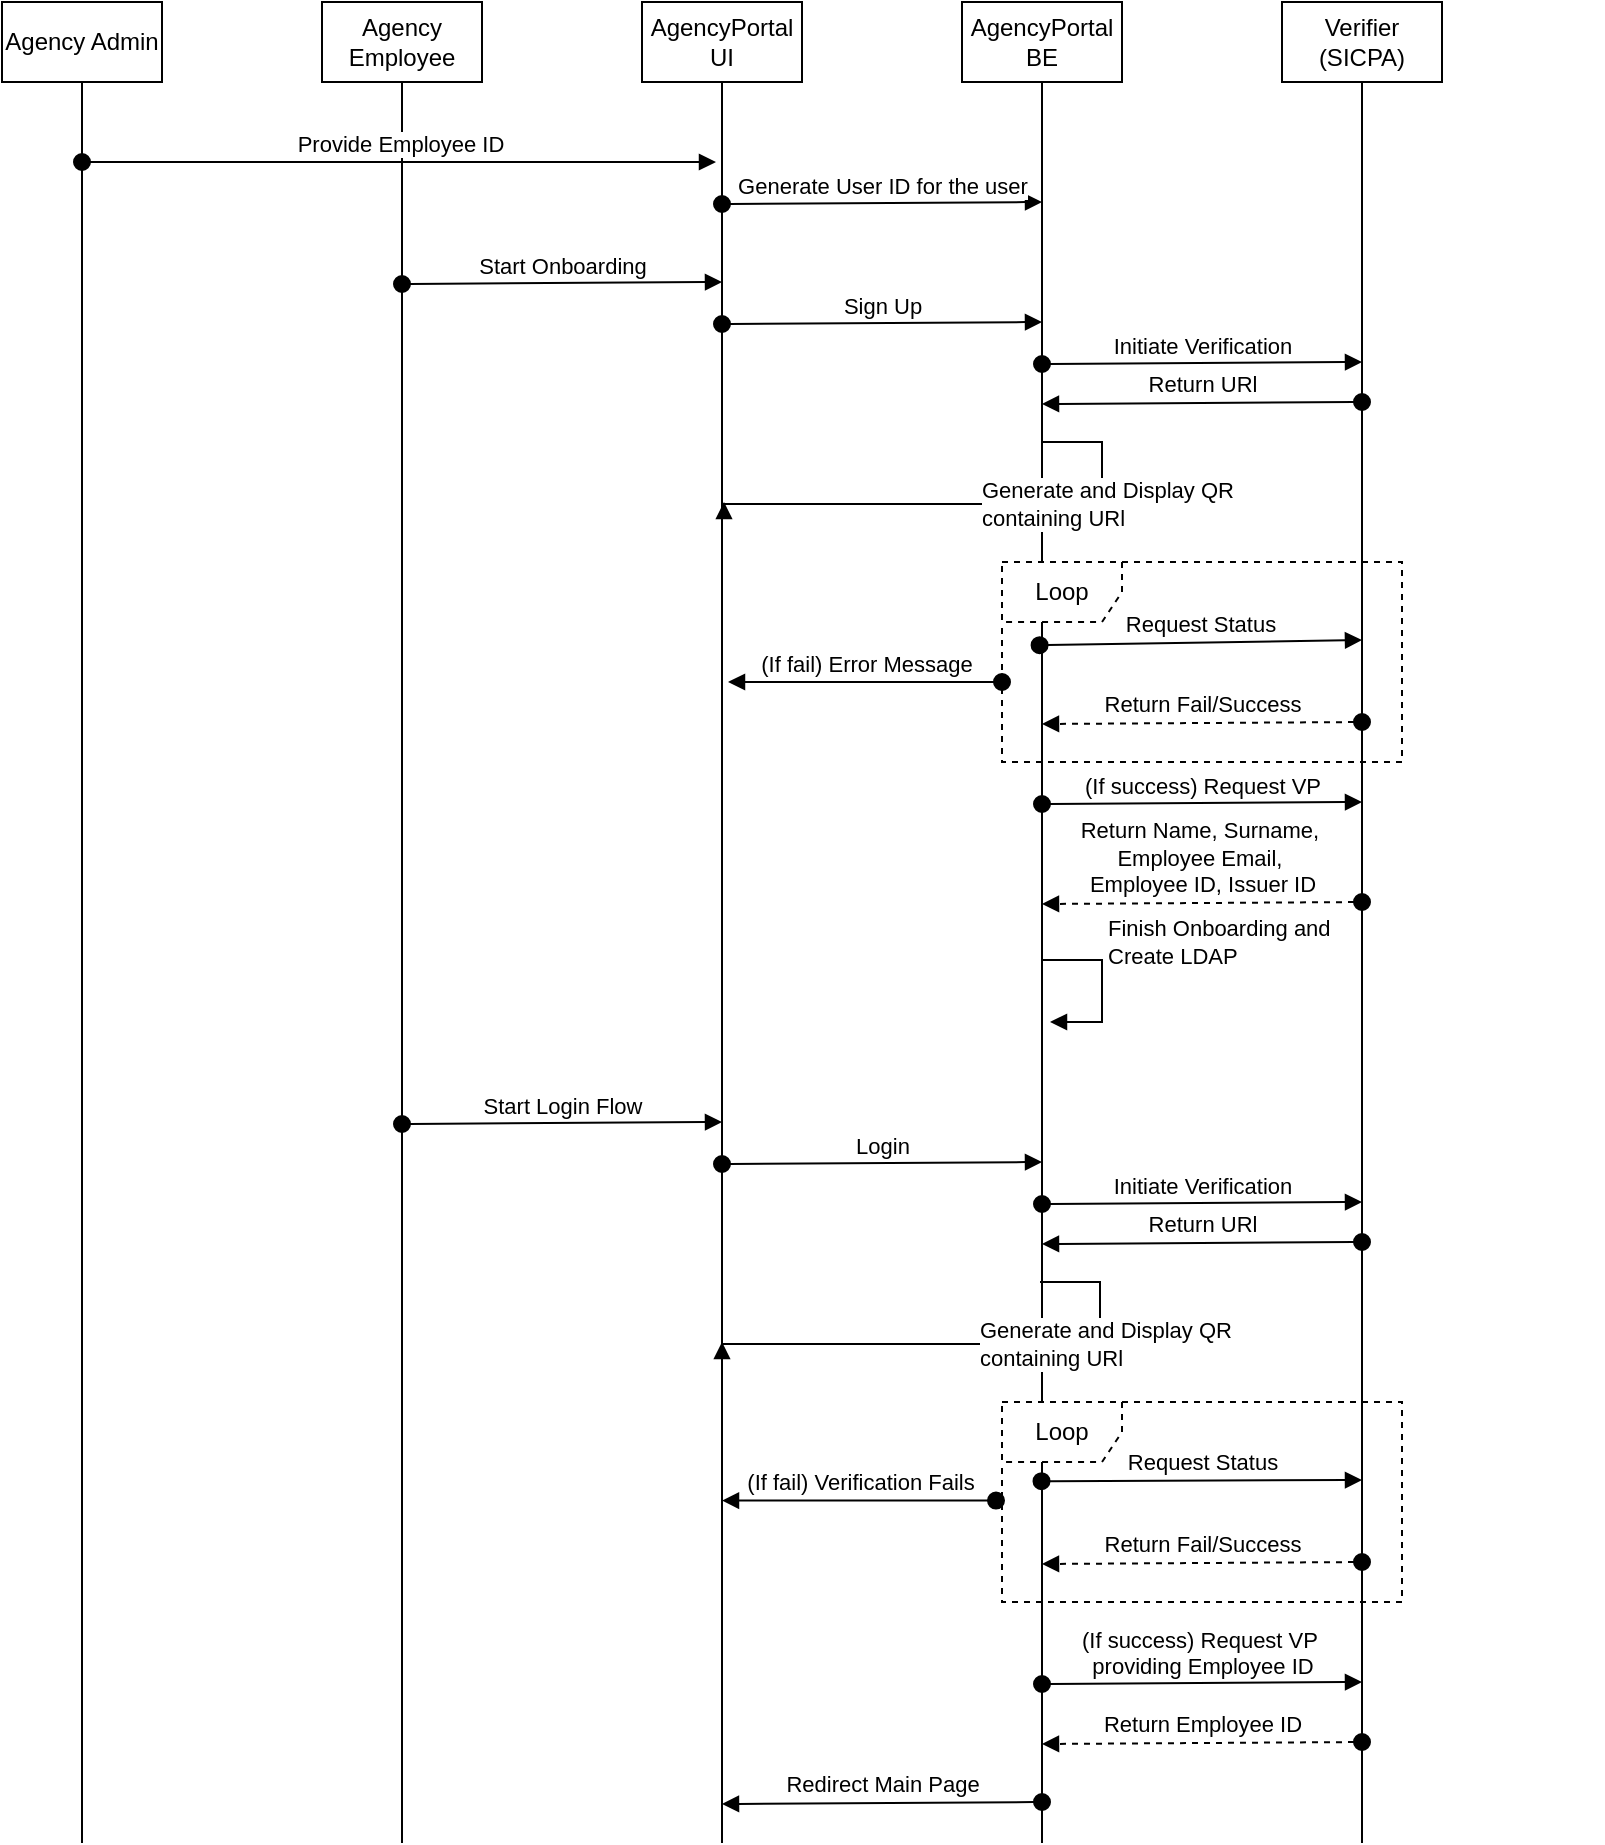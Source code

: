 <mxfile version="26.2.9">
  <diagram name="Page-1" id="H9g8HbJfNoffAiImlzmZ">
    <mxGraphModel dx="1126" dy="656" grid="1" gridSize="10" guides="1" tooltips="1" connect="1" arrows="1" fold="1" page="1" pageScale="1" pageWidth="850" pageHeight="1100" math="0" shadow="0">
      <root>
        <mxCell id="0" />
        <mxCell id="1" parent="0" />
        <mxCell id="jwc7gpU3zESPqbMmV-2L-1" value="Agency Admin" style="html=1;whiteSpace=wrap;" vertex="1" parent="1">
          <mxGeometry x="40" y="40" width="80" height="40" as="geometry" />
        </mxCell>
        <mxCell id="jwc7gpU3zESPqbMmV-2L-2" value="AgencyPortal UI" style="html=1;whiteSpace=wrap;" vertex="1" parent="1">
          <mxGeometry x="360" y="40" width="80" height="40" as="geometry" />
        </mxCell>
        <mxCell id="jwc7gpU3zESPqbMmV-2L-3" value="AgencyPortal BE" style="html=1;whiteSpace=wrap;" vertex="1" parent="1">
          <mxGeometry x="520" y="40" width="80" height="40" as="geometry" />
        </mxCell>
        <mxCell id="jwc7gpU3zESPqbMmV-2L-4" value="Verifier (SICPA)" style="html=1;whiteSpace=wrap;" vertex="1" parent="1">
          <mxGeometry x="680" y="40" width="80" height="40" as="geometry" />
        </mxCell>
        <mxCell id="jwc7gpU3zESPqbMmV-2L-5" value="Agency Employee" style="html=1;whiteSpace=wrap;" vertex="1" parent="1">
          <mxGeometry x="200" y="40" width="80" height="40" as="geometry" />
        </mxCell>
        <mxCell id="jwc7gpU3zESPqbMmV-2L-10" value="&lt;span style=&quot;color: rgba(0, 0, 0, 0); font-family: monospace; font-size: 0px; text-align: start; text-wrap-mode: nowrap;&quot;&gt;%3CmxGraphModel%3E%3Croot%3E%3CmxCell%20id%3D%220%22%2F%3E%3CmxCell%20id%3D%221%22%20parent%3D%220%22%2F%3E%3CmxCell%20id%3D%222%22%20value%3D%22%22%20style%3D%22group%3Bmovable%3D0%3Bresizable%3D0%3Brotatable%3D0%3Bdeletable%3D0%3Beditable%3D0%3Blocked%3D1%3Bconnectable%3D0%3B%22%20vertex%3D%221%22%20connectable%3D%220%22%20parent%3D%221%22%3E%3CmxGeometry%20x%3D%22380%22%20y%3D%22320%22%20width%3D%22360%22%20height%3D%22100%22%20as%3D%22geometry%22%2F%3E%3C%2FmxCell%3E%3CmxCell%20id%3D%223%22%20value%3D%22Loop%22%20style%3D%22shape%3DumlFrame%3BwhiteSpace%3Dwrap%3Bhtml%3D1%3BpointerEvents%3D0%3Bdashed%3D1%3B%22%20vertex%3D%221%22%20parent%3D%222%22%3E%3CmxGeometry%20width%3D%22360%22%20height%3D%22100%22%20as%3D%22geometry%22%2F%3E%3C%2FmxCell%3E%3CmxCell%20id%3D%224%22%20value%3D%22%26lt%3Bspan%20style%3D%26quot%3Btext-align%3A%20left%3B%26quot%3B%26gt%3BRequest%20Status%26lt%3B%2Fspan%26gt%3B%22%20style%3D%22html%3D1%3BverticalAlign%3Dbottom%3BstartArrow%3Doval%3BstartFill%3D1%3BendArrow%3Dblock%3BstartSize%3D8%3Bcurved%3D0%3Brounded%3D0%3B%22%20edge%3D%221%22%20parent%3D%222%22%3E%3CmxGeometry%20x%3D%220.001%22%20width%3D%2260%22%20relative%3D%221%22%20as%3D%22geometry%22%3E%3CmxPoint%20x%3D%22180%22%20y%3D%2240.33%22%20as%3D%22sourcePoint%22%2F%3E%3CmxPoint%20x%3D%22340%22%20y%3D%2239.33%22%20as%3D%22targetPoint%22%2F%3E%3CmxPoint%20as%3D%22offset%22%2F%3E%3C%2FmxGeometry%3E%3C%2FmxCell%3E%3CmxCell%20id%3D%225%22%20value%3D%22%26lt%3Bspan%20style%3D%26quot%3Btext-align%3A%20left%3B%26quot%3B%26gt%3BFail%26lt%3B%2Fspan%26gt%3B%22%20style%3D%22html%3D1%3BverticalAlign%3Dbottom%3BstartArrow%3Doval%3BstartFill%3D1%3BendArrow%3Dblock%3BstartSize%3D8%3Bcurved%3D0%3Brounded%3D0%3Bdashed%3D1%3B%22%20edge%3D%221%22%20parent%3D%222%22%3E%3CmxGeometry%20x%3D%220.001%22%20width%3D%2260%22%20relative%3D%221%22%20as%3D%22geometry%22%3E%3CmxPoint%20x%3D%22340%22%20y%3D%2260%22%20as%3D%22sourcePoint%22%2F%3E%3CmxPoint%20x%3D%22180%22%20y%3D%2261%22%20as%3D%22targetPoint%22%2F%3E%3CmxPoint%20as%3D%22offset%22%2F%3E%3C%2FmxGeometry%3E%3C%2FmxCell%3E%3CmxCell%20id%3D%226%22%20value%3D%22%26lt%3Bspan%20style%3D%26quot%3Btext-align%3A%20left%3B%26quot%3B%26gt%3BError%20Message%26lt%3B%2Fspan%26gt%3B%22%20style%3D%22html%3D1%3BverticalAlign%3Dbottom%3BstartArrow%3Doval%3BstartFill%3D1%3BendArrow%3Dblock%3BstartSize%3D8%3Bcurved%3D0%3Brounded%3D0%3B%22%20edge%3D%221%22%20parent%3D%222%22%3E%3CmxGeometry%20x%3D%220.001%22%20width%3D%2260%22%20relative%3D%221%22%20as%3D%22geometry%22%3E%3CmxPoint%20x%3D%22180%22%20y%3D%2260%22%20as%3D%22sourcePoint%22%2F%3E%3CmxPoint%20x%3D%2220%22%20y%3D%2261%22%20as%3D%22targetPoint%22%2F%3E%3CmxPoint%20as%3D%22offset%22%2F%3E%3C%2FmxGeometry%3E%3C%2FmxCell%3E%3CmxCell%20id%3D%227%22%20value%3D%22%26lt%3Bspan%20style%3D%26quot%3Btext-align%3A%20left%3B%26quot%3B%26gt%3BSuccess%26lt%3B%2Fspan%26gt%3B%22%20style%3D%22html%3D1%3BverticalAlign%3Dbottom%3BstartArrow%3Doval%3BstartFill%3D1%3BendArrow%3Dblock%3BstartSize%3D8%3Bcurved%3D0%3Brounded%3D0%3Bdashed%3D1%3B%22%20edge%3D%221%22%20parent%3D%222%22%3E%3CmxGeometry%20x%3D%220.001%22%20width%3D%2260%22%20relative%3D%221%22%20as%3D%22geometry%22%3E%3CmxPoint%20x%3D%22340%22%20y%3D%2280%22%20as%3D%22sourcePoint%22%2F%3E%3CmxPoint%20x%3D%22180%22%20y%3D%2281%22%20as%3D%22targetPoint%22%2F%3E%3CmxPoint%20as%3D%22offset%22%2F%3E%3C%2FmxGeometry%3E%3C%2FmxCell%3E%3C%2Froot%3E%3C%2FmxGraphModel%3E&lt;/span&gt;&lt;span style=&quot;color: rgba(0, 0, 0, 0); font-family: monospace; font-size: 0px; text-align: start; text-wrap-mode: nowrap;&quot;&gt;%3CmxGraphModel%3E%3Croot%3E%3CmxCell%20id%3D%220%22%2F%3E%3CmxCell%20id%3D%221%22%20parent%3D%220%22%2F%3E%3CmxCell%20id%3D%222%22%20value%3D%22%22%20style%3D%22group%3Bmovable%3D0%3Bresizable%3D0%3Brotatable%3D0%3Bdeletable%3D0%3Beditable%3D0%3Blocked%3D1%3Bconnectable%3D0%3B%22%20vertex%3D%221%22%20connectable%3D%220%22%20parent%3D%221%22%3E%3CmxGeometry%20x%3D%22380%22%20y%3D%22320%22%20width%3D%22360%22%20height%3D%22100%22%20as%3D%22geometry%22%2F%3E%3C%2FmxCell%3E%3CmxCell%20id%3D%223%22%20value%3D%22Loop%22%20style%3D%22shape%3DumlFrame%3BwhiteSpace%3Dwrap%3Bhtml%3D1%3BpointerEvents%3D0%3Bdashed%3D1%3B%22%20vertex%3D%221%22%20parent%3D%222%22%3E%3CmxGeometry%20width%3D%22360%22%20height%3D%22100%22%20as%3D%22geometry%22%2F%3E%3C%2FmxCell%3E%3CmxCell%20id%3D%224%22%20value%3D%22%26lt%3Bspan%20style%3D%26quot%3Btext-align%3A%20left%3B%26quot%3B%26gt%3BRequest%20Status%26lt%3B%2Fspan%26gt%3B%22%20style%3D%22html%3D1%3BverticalAlign%3Dbottom%3BstartArrow%3Doval%3BstartFill%3D1%3BendArrow%3Dblock%3BstartSize%3D8%3Bcurved%3D0%3Brounded%3D0%3B%22%20edge%3D%221%22%20parent%3D%222%22%3E%3CmxGeometry%20x%3D%220.001%22%20width%3D%2260%22%20relative%3D%221%22%20as%3D%22geometry%22%3E%3CmxPoint%20x%3D%22180%22%20y%3D%2240.33%22%20as%3D%22sourcePoint%22%2F%3E%3CmxPoint%20x%3D%22340%22%20y%3D%2239.33%22%20as%3D%22targetPoint%22%2F%3E%3CmxPoint%20as%3D%22offset%22%2F%3E%3C%2FmxGeometry%3E%3C%2FmxCell%3E%3CmxCell%20id%3D%225%22%20value%3D%22%26lt%3Bspan%20style%3D%26quot%3Btext-align%3A%20left%3B%26quot%3B%26gt%3BFail%26lt%3B%2Fspan%26gt%3B%22%20style%3D%22html%3D1%3BverticalAlign%3Dbottom%3BstartArrow%3Doval%3BstartFill%3D1%3BendArrow%3Dblock%3BstartSize%3D8%3Bcurved%3D0%3Brounded%3D0%3Bdashed%3D1%3B%22%20edge%3D%221%22%20parent%3D%222%22%3E%3CmxGeometry%20x%3D%220.001%22%20width%3D%2260%22%20relative%3D%221%22%20as%3D%22geometry%22%3E%3CmxPoint%20x%3D%22340%22%20y%3D%2260%22%20as%3D%22sourcePoint%22%2F%3E%3CmxPoint%20x%3D%22180%22%20y%3D%2261%22%20as%3D%22targetPoint%22%2F%3E%3CmxPoint%20as%3D%22offset%22%2F%3E%3C%2FmxGeometry%3E%3C%2FmxCell%3E%3CmxCell%20id%3D%226%22%20value%3D%22%26lt%3Bspan%20style%3D%26quot%3Btext-align%3A%20left%3B%26quot%3B%26gt%3BError%20Message%26lt%3B%2Fspan%26gt%3B%22%20style%3D%22html%3D1%3BverticalAlign%3Dbottom%3BstartArrow%3Doval%3BstartFill%3D1%3BendArrow%3Dblock%3BstartSize%3D8%3Bcurved%3D0%3Brounded%3D0%3B%22%20edge%3D%221%22%20parent%3D%222%22%3E%3CmxGeometry%20x%3D%220.001%22%20width%3D%2260%22%20relative%3D%221%22%20as%3D%22geometry%22%3E%3CmxPoint%20x%3D%22180%22%20y%3D%2260%22%20as%3D%22sourcePoint%22%2F%3E%3CmxPoint%20x%3D%2220%22%20y%3D%2261%22%20as%3D%22targetPoint%22%2F%3E%3CmxPoint%20as%3D%22offset%22%2F%3E%3C%2FmxGeometry%3E%3C%2FmxCell%3E%3CmxCell%20id%3D%227%22%20value%3D%22%26lt%3Bspan%20style%3D%26quot%3Btext-align%3A%20left%3B%26quot%3B%26gt%3BSuccess%26lt%3B%2Fspan%26gt%3B%22%20style%3D%22html%3D1%3BverticalAlign%3Dbottom%3BstartArrow%3Doval%3BstartFill%3D1%3BendArrow%3Dblock%3BstartSize%3D8%3Bcurved%3D0%3Brounded%3D0%3Bdashed%3D1%3B%22%20edge%3D%221%22%20parent%3D%222%22%3E%3CmxGeometry%20x%3D%220.001%22%20width%3D%2260%22%20relative%3D%221%22%20as%3D%22geometry%22%3E%3CmxPoint%20x%3D%22340%22%20y%3D%2280%22%20as%3D%22sourcePoint%22%2F%3E%3CmxPoint%20x%3D%22180%22%20y%3D%2281%22%20as%3D%22targetPoint%22%2F%3E%3CmxPoint%20as%3D%22offset%22%2F%3E%3C%2FmxGeometry%3E%3C%2FmxCell%3E%3C%2Froot%3E%3C%2FmxGraphModel%3E&lt;/span&gt;" style="shape=partialRectangle;whiteSpace=wrap;html=1;right=0;top=0;bottom=0;fillColor=none;routingCenterX=-0.5;" vertex="1" parent="1">
          <mxGeometry x="80" y="80" width="120" height="880" as="geometry" />
        </mxCell>
        <mxCell id="jwc7gpU3zESPqbMmV-2L-11" value="" style="shape=partialRectangle;whiteSpace=wrap;html=1;right=0;top=0;bottom=0;fillColor=none;routingCenterX=-0.5;" vertex="1" parent="1">
          <mxGeometry x="240" y="80" width="120" height="880" as="geometry" />
        </mxCell>
        <mxCell id="jwc7gpU3zESPqbMmV-2L-12" value="" style="shape=partialRectangle;whiteSpace=wrap;html=1;right=0;top=0;bottom=0;fillColor=none;routingCenterX=-0.5;" vertex="1" parent="1">
          <mxGeometry x="400" y="80" width="120" height="880" as="geometry" />
        </mxCell>
        <mxCell id="jwc7gpU3zESPqbMmV-2L-13" value="" style="shape=partialRectangle;whiteSpace=wrap;html=1;right=0;top=0;bottom=0;fillColor=none;routingCenterX=-0.5;" vertex="1" parent="1">
          <mxGeometry x="560" y="80" width="120" height="880" as="geometry" />
        </mxCell>
        <mxCell id="jwc7gpU3zESPqbMmV-2L-14" value="" style="shape=partialRectangle;whiteSpace=wrap;html=1;right=0;top=0;bottom=0;fillColor=none;routingCenterX=-0.5;" vertex="1" parent="1">
          <mxGeometry x="720" y="80" width="120" height="880" as="geometry" />
        </mxCell>
        <mxCell id="jwc7gpU3zESPqbMmV-2L-36" value="Provide Employee ID" style="html=1;verticalAlign=bottom;startArrow=oval;startFill=1;endArrow=block;startSize=8;curved=0;rounded=0;" edge="1" parent="1">
          <mxGeometry x="0.001" width="60" relative="1" as="geometry">
            <mxPoint x="80" y="120" as="sourcePoint" />
            <mxPoint x="397" y="120" as="targetPoint" />
            <mxPoint as="offset" />
          </mxGeometry>
        </mxCell>
        <mxCell id="jwc7gpU3zESPqbMmV-2L-37" value="&lt;span style=&quot;text-align: left;&quot;&gt;Generate User ID for the user&lt;/span&gt;" style="html=1;verticalAlign=bottom;startArrow=oval;startFill=1;endArrow=block;startSize=8;curved=0;rounded=0;" edge="1" parent="1">
          <mxGeometry x="0.001" width="60" relative="1" as="geometry">
            <mxPoint x="400" y="141" as="sourcePoint" />
            <mxPoint x="560" y="140" as="targetPoint" />
            <mxPoint as="offset" />
          </mxGeometry>
        </mxCell>
        <mxCell id="jwc7gpU3zESPqbMmV-2L-38" value="&lt;span style=&quot;text-align: left;&quot;&gt;Start Onboarding&lt;/span&gt;" style="html=1;verticalAlign=bottom;startArrow=oval;startFill=1;endArrow=block;startSize=8;curved=0;rounded=0;" edge="1" parent="1">
          <mxGeometry x="0.001" width="60" relative="1" as="geometry">
            <mxPoint x="240" y="181" as="sourcePoint" />
            <mxPoint x="400" y="180" as="targetPoint" />
            <mxPoint as="offset" />
          </mxGeometry>
        </mxCell>
        <mxCell id="jwc7gpU3zESPqbMmV-2L-39" value="&lt;span style=&quot;text-align: left;&quot;&gt;Sign Up&lt;/span&gt;" style="html=1;verticalAlign=bottom;startArrow=oval;startFill=1;endArrow=block;startSize=8;curved=0;rounded=0;" edge="1" parent="1">
          <mxGeometry x="0.001" width="60" relative="1" as="geometry">
            <mxPoint x="400" y="201" as="sourcePoint" />
            <mxPoint x="560" y="200" as="targetPoint" />
            <mxPoint as="offset" />
          </mxGeometry>
        </mxCell>
        <mxCell id="jwc7gpU3zESPqbMmV-2L-40" value="&lt;span style=&quot;text-align: left;&quot;&gt;Initiate Verification&lt;/span&gt;" style="html=1;verticalAlign=bottom;startArrow=oval;startFill=1;endArrow=block;startSize=8;curved=0;rounded=0;" edge="1" parent="1">
          <mxGeometry x="0.001" width="60" relative="1" as="geometry">
            <mxPoint x="560" y="221" as="sourcePoint" />
            <mxPoint x="720" y="220" as="targetPoint" />
            <mxPoint as="offset" />
          </mxGeometry>
        </mxCell>
        <mxCell id="jwc7gpU3zESPqbMmV-2L-41" value="&lt;span style=&quot;text-align: left;&quot;&gt;Return URl&lt;/span&gt;" style="html=1;verticalAlign=bottom;startArrow=oval;startFill=1;endArrow=block;startSize=8;curved=0;rounded=0;" edge="1" parent="1">
          <mxGeometry x="0.001" width="60" relative="1" as="geometry">
            <mxPoint x="720" y="240" as="sourcePoint" />
            <mxPoint x="560" y="241" as="targetPoint" />
            <mxPoint as="offset" />
          </mxGeometry>
        </mxCell>
        <mxCell id="jwc7gpU3zESPqbMmV-2L-43" value="Generate and Display QR&amp;nbsp;&lt;div&gt;containing URl&lt;/div&gt;" style="html=1;align=left;spacingLeft=2;endArrow=block;rounded=0;edgeStyle=orthogonalEdgeStyle;curved=0;rounded=0;" edge="1" parent="1">
          <mxGeometry relative="1" as="geometry">
            <mxPoint x="560" y="260" as="sourcePoint" />
            <Array as="points">
              <mxPoint x="590" y="260" />
              <mxPoint x="590" y="291" />
              <mxPoint x="401" y="291" />
            </Array>
            <mxPoint x="401" y="290" as="targetPoint" />
          </mxGeometry>
        </mxCell>
        <mxCell id="jwc7gpU3zESPqbMmV-2L-53" value="&lt;span style=&quot;text-align: left;&quot;&gt;(If success) Request VP&lt;/span&gt;" style="html=1;verticalAlign=bottom;startArrow=oval;startFill=1;endArrow=block;startSize=8;curved=0;rounded=0;" edge="1" parent="1">
          <mxGeometry x="0.001" width="60" relative="1" as="geometry">
            <mxPoint x="560" y="441" as="sourcePoint" />
            <mxPoint x="720" y="440" as="targetPoint" />
            <mxPoint as="offset" />
          </mxGeometry>
        </mxCell>
        <mxCell id="jwc7gpU3zESPqbMmV-2L-54" value="&lt;span style=&quot;text-align: left;&quot;&gt;Return Name, Surname,&amp;nbsp;&lt;/span&gt;&lt;div&gt;&lt;span style=&quot;text-align: left;&quot;&gt;Employee Email,&amp;nbsp;&lt;/span&gt;&lt;/div&gt;&lt;div&gt;&lt;span style=&quot;text-align: left;&quot;&gt;Employee ID, Issuer ID&lt;/span&gt;&lt;/div&gt;" style="html=1;verticalAlign=bottom;startArrow=oval;startFill=1;endArrow=block;startSize=8;curved=0;rounded=0;dashed=1;" edge="1" parent="1">
          <mxGeometry x="0.001" width="60" relative="1" as="geometry">
            <mxPoint x="720" y="490" as="sourcePoint" />
            <mxPoint x="560" y="491" as="targetPoint" />
            <mxPoint as="offset" />
          </mxGeometry>
        </mxCell>
        <mxCell id="jwc7gpU3zESPqbMmV-2L-56" value="Finish Onboarding and&amp;nbsp;&lt;div&gt;Create LDAP&lt;/div&gt;" style="html=1;align=left;spacingLeft=2;endArrow=block;rounded=0;edgeStyle=orthogonalEdgeStyle;curved=0;rounded=0;" edge="1" parent="1">
          <mxGeometry x="-0.343" y="9" relative="1" as="geometry">
            <mxPoint x="560" y="519" as="sourcePoint" />
            <Array as="points">
              <mxPoint x="590" y="519" />
              <mxPoint x="590" y="550" />
            </Array>
            <mxPoint x="564" y="550" as="targetPoint" />
            <mxPoint as="offset" />
          </mxGeometry>
        </mxCell>
        <mxCell id="jwc7gpU3zESPqbMmV-2L-57" value="&lt;span style=&quot;text-align: left;&quot;&gt;Start Login Flow&lt;/span&gt;" style="html=1;verticalAlign=bottom;startArrow=oval;startFill=1;endArrow=block;startSize=8;curved=0;rounded=0;" edge="1" parent="1">
          <mxGeometry x="0.001" width="60" relative="1" as="geometry">
            <mxPoint x="240" y="601" as="sourcePoint" />
            <mxPoint x="400" y="600" as="targetPoint" />
            <mxPoint as="offset" />
          </mxGeometry>
        </mxCell>
        <mxCell id="jwc7gpU3zESPqbMmV-2L-58" value="&lt;span style=&quot;text-align: left;&quot;&gt;Login&lt;/span&gt;" style="html=1;verticalAlign=bottom;startArrow=oval;startFill=1;endArrow=block;startSize=8;curved=0;rounded=0;" edge="1" parent="1">
          <mxGeometry x="0.001" width="60" relative="1" as="geometry">
            <mxPoint x="400" y="621" as="sourcePoint" />
            <mxPoint x="560" y="620" as="targetPoint" />
            <mxPoint as="offset" />
          </mxGeometry>
        </mxCell>
        <mxCell id="jwc7gpU3zESPqbMmV-2L-59" value="&lt;span style=&quot;text-align: left;&quot;&gt;Initiate Verification&lt;/span&gt;" style="html=1;verticalAlign=bottom;startArrow=oval;startFill=1;endArrow=block;startSize=8;curved=0;rounded=0;" edge="1" parent="1">
          <mxGeometry x="0.001" width="60" relative="1" as="geometry">
            <mxPoint x="560" y="641" as="sourcePoint" />
            <mxPoint x="720" y="640" as="targetPoint" />
            <mxPoint as="offset" />
          </mxGeometry>
        </mxCell>
        <mxCell id="jwc7gpU3zESPqbMmV-2L-60" value="&lt;span style=&quot;text-align: left;&quot;&gt;Return URl&lt;/span&gt;" style="html=1;verticalAlign=bottom;startArrow=oval;startFill=1;endArrow=block;startSize=8;curved=0;rounded=0;" edge="1" parent="1">
          <mxGeometry x="0.001" width="60" relative="1" as="geometry">
            <mxPoint x="720" y="660" as="sourcePoint" />
            <mxPoint x="560" y="661" as="targetPoint" />
            <mxPoint as="offset" />
          </mxGeometry>
        </mxCell>
        <mxCell id="jwc7gpU3zESPqbMmV-2L-61" value="Generate and Display QR&amp;nbsp;&lt;div&gt;containing URl&lt;/div&gt;" style="html=1;align=left;spacingLeft=2;endArrow=block;rounded=0;edgeStyle=orthogonalEdgeStyle;curved=0;rounded=0;entryX=0.012;entryY=0.328;entryDx=0;entryDy=0;entryPerimeter=0;" edge="1" parent="1">
          <mxGeometry relative="1" as="geometry">
            <mxPoint x="559" y="680" as="sourcePoint" />
            <Array as="points">
              <mxPoint x="589" y="680" />
              <mxPoint x="589" y="711" />
              <mxPoint x="400" y="711" />
            </Array>
            <mxPoint x="400" y="710" as="targetPoint" />
          </mxGeometry>
        </mxCell>
        <mxCell id="jwc7gpU3zESPqbMmV-2L-70" value="" style="group;movable=0;resizable=0;rotatable=0;deletable=0;editable=0;locked=1;connectable=0;" vertex="1" connectable="0" parent="1">
          <mxGeometry x="540" y="320" width="200" height="100" as="geometry" />
        </mxCell>
        <mxCell id="jwc7gpU3zESPqbMmV-2L-47" value="Loop" style="shape=umlFrame;whiteSpace=wrap;html=1;pointerEvents=0;dashed=1;movable=0;resizable=0;rotatable=0;deletable=0;editable=0;locked=1;connectable=0;" vertex="1" parent="jwc7gpU3zESPqbMmV-2L-70">
          <mxGeometry width="200" height="100" as="geometry" />
        </mxCell>
        <mxCell id="jwc7gpU3zESPqbMmV-2L-48" value="&lt;span style=&quot;text-align: left;&quot;&gt;Request Status&lt;/span&gt;" style="html=1;verticalAlign=bottom;startArrow=oval;startFill=1;endArrow=block;startSize=8;curved=0;rounded=0;exitX=-0.01;exitY=0.32;exitDx=0;exitDy=0;exitPerimeter=0;movable=0;resizable=0;rotatable=0;deletable=0;editable=0;locked=1;connectable=0;" edge="1" parent="jwc7gpU3zESPqbMmV-2L-70" source="jwc7gpU3zESPqbMmV-2L-13">
          <mxGeometry x="0.001" width="60" relative="1" as="geometry">
            <mxPoint x="100" y="40.33" as="sourcePoint" />
            <mxPoint x="180" y="39" as="targetPoint" />
            <mxPoint as="offset" />
          </mxGeometry>
        </mxCell>
        <mxCell id="jwc7gpU3zESPqbMmV-2L-91" value="&lt;span style=&quot;text-align: left;&quot;&gt;Return Fail/Success&lt;/span&gt;" style="html=1;verticalAlign=bottom;startArrow=oval;startFill=1;endArrow=block;startSize=8;curved=0;rounded=0;dashed=1;movable=0;resizable=0;rotatable=0;deletable=0;editable=0;locked=1;connectable=0;" edge="1" parent="jwc7gpU3zESPqbMmV-2L-70">
          <mxGeometry x="0.001" width="60" relative="1" as="geometry">
            <mxPoint x="180" y="80" as="sourcePoint" />
            <mxPoint x="20" y="81" as="targetPoint" />
            <mxPoint as="offset" />
          </mxGeometry>
        </mxCell>
        <mxCell id="jwc7gpU3zESPqbMmV-2L-85" value="&lt;span style=&quot;text-align: left;&quot;&gt;Return Employee I&lt;/span&gt;&lt;span style=&quot;text-align: left; background-color: light-dark(#ffffff, var(--ge-dark-color, #121212)); color: light-dark(rgb(0, 0, 0), rgb(255, 255, 255));&quot;&gt;D&lt;/span&gt;" style="html=1;verticalAlign=bottom;startArrow=oval;startFill=1;endArrow=block;startSize=8;curved=0;rounded=0;dashed=1;" edge="1" parent="1">
          <mxGeometry x="0.001" width="60" relative="1" as="geometry">
            <mxPoint x="720" y="910" as="sourcePoint" />
            <mxPoint x="560" y="911" as="targetPoint" />
            <mxPoint as="offset" />
          </mxGeometry>
        </mxCell>
        <mxCell id="jwc7gpU3zESPqbMmV-2L-86" value="&lt;span style=&quot;text-align: left;&quot;&gt;(If success) Request VP&amp;nbsp;&lt;/span&gt;&lt;div&gt;&lt;span style=&quot;text-align: left;&quot;&gt;providing Employee ID&lt;/span&gt;&lt;/div&gt;" style="html=1;verticalAlign=bottom;startArrow=oval;startFill=1;endArrow=block;startSize=8;curved=0;rounded=0;" edge="1" parent="1">
          <mxGeometry x="0.001" width="60" relative="1" as="geometry">
            <mxPoint x="560" y="881" as="sourcePoint" />
            <mxPoint x="720" y="880" as="targetPoint" />
            <mxPoint as="offset" />
          </mxGeometry>
        </mxCell>
        <mxCell id="jwc7gpU3zESPqbMmV-2L-87" value="&lt;span style=&quot;text-align: left;&quot;&gt;Redirect Main Page&lt;/span&gt;" style="html=1;verticalAlign=bottom;startArrow=oval;startFill=1;endArrow=block;startSize=8;curved=0;rounded=0;" edge="1" parent="1">
          <mxGeometry x="0.001" width="60" relative="1" as="geometry">
            <mxPoint x="560" y="940" as="sourcePoint" />
            <mxPoint x="400" y="941" as="targetPoint" />
            <mxPoint as="offset" />
          </mxGeometry>
        </mxCell>
        <mxCell id="jwc7gpU3zESPqbMmV-2L-88" value="&lt;span style=&quot;text-align: left;&quot;&gt;(If fail) Error Message&lt;/span&gt;" style="html=1;verticalAlign=bottom;startArrow=oval;startFill=1;endArrow=block;startSize=8;curved=0;rounded=0;movable=0;resizable=0;rotatable=0;deletable=0;editable=0;locked=1;connectable=0;" edge="1" parent="1">
          <mxGeometry x="0.001" width="60" relative="1" as="geometry">
            <mxPoint x="540" y="380" as="sourcePoint" />
            <mxPoint x="403" y="380" as="targetPoint" />
            <mxPoint as="offset" />
          </mxGeometry>
        </mxCell>
        <mxCell id="jwc7gpU3zESPqbMmV-2L-93" value="" style="group;movable=1;resizable=1;rotatable=1;deletable=1;editable=1;locked=0;connectable=1;" vertex="1" connectable="0" parent="1">
          <mxGeometry x="540" y="740" width="200" height="100" as="geometry" />
        </mxCell>
        <mxCell id="jwc7gpU3zESPqbMmV-2L-94" value="Loop" style="shape=umlFrame;whiteSpace=wrap;html=1;pointerEvents=0;dashed=1;" vertex="1" parent="jwc7gpU3zESPqbMmV-2L-93">
          <mxGeometry width="200" height="100" as="geometry" />
        </mxCell>
        <mxCell id="jwc7gpU3zESPqbMmV-2L-95" value="&lt;span style=&quot;text-align: left;&quot;&gt;Request Status&lt;/span&gt;" style="html=1;verticalAlign=bottom;startArrow=oval;startFill=1;endArrow=block;startSize=8;curved=0;rounded=0;exitX=-0.002;exitY=0.795;exitDx=0;exitDy=0;exitPerimeter=0;" edge="1" parent="jwc7gpU3zESPqbMmV-2L-93" source="jwc7gpU3zESPqbMmV-2L-13">
          <mxGeometry x="0.001" width="60" relative="1" as="geometry">
            <mxPoint x="100" y="40.33" as="sourcePoint" />
            <mxPoint x="180" y="39" as="targetPoint" />
            <mxPoint as="offset" />
          </mxGeometry>
        </mxCell>
        <mxCell id="jwc7gpU3zESPqbMmV-2L-96" value="&lt;span style=&quot;text-align: left;&quot;&gt;Return Fail/Success&lt;/span&gt;" style="html=1;verticalAlign=bottom;startArrow=oval;startFill=1;endArrow=block;startSize=8;curved=0;rounded=0;dashed=1;" edge="1" parent="jwc7gpU3zESPqbMmV-2L-93">
          <mxGeometry x="0.001" width="60" relative="1" as="geometry">
            <mxPoint x="180" y="80" as="sourcePoint" />
            <mxPoint x="20" y="81" as="targetPoint" />
            <mxPoint as="offset" />
          </mxGeometry>
        </mxCell>
        <mxCell id="jwc7gpU3zESPqbMmV-2L-97" value="&lt;span style=&quot;text-align: left;&quot;&gt;(If fail) Verification Fails&lt;/span&gt;" style="html=1;verticalAlign=bottom;startArrow=oval;startFill=1;endArrow=block;startSize=8;curved=0;rounded=0;" edge="1" parent="1">
          <mxGeometry x="0.001" width="60" relative="1" as="geometry">
            <mxPoint x="537" y="789.29" as="sourcePoint" />
            <mxPoint x="400" y="789.29" as="targetPoint" />
            <mxPoint as="offset" />
          </mxGeometry>
        </mxCell>
      </root>
    </mxGraphModel>
  </diagram>
</mxfile>
